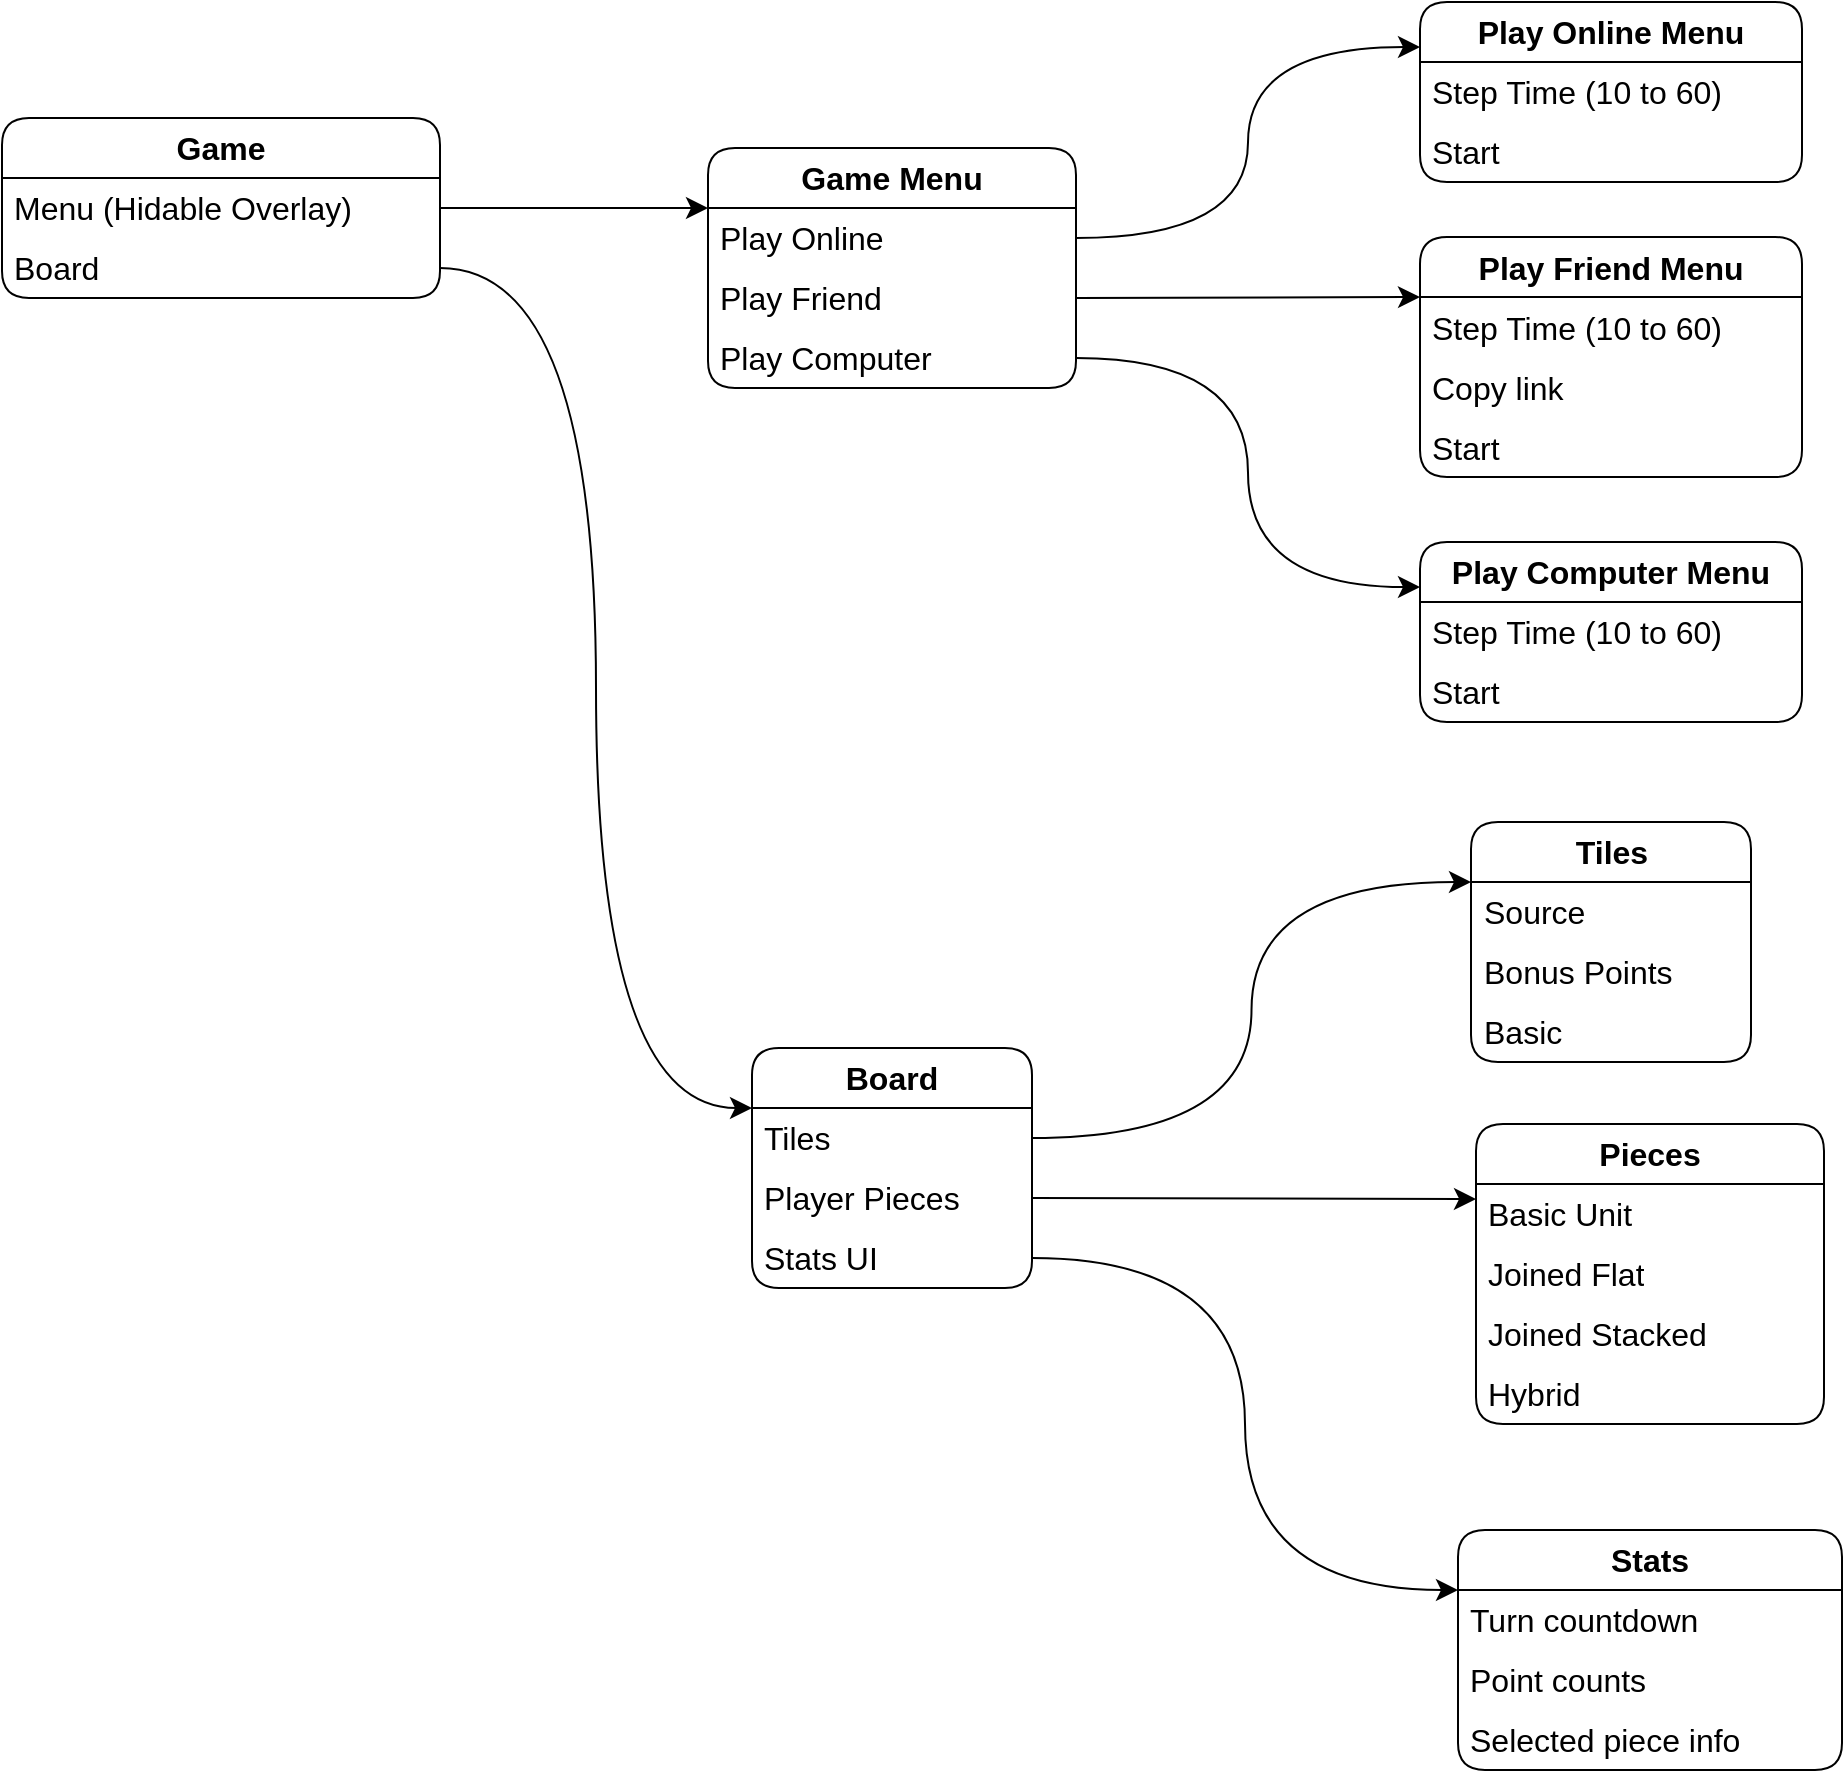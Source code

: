 <mxfile version="20.8.21" type="github">
  <diagram name="Page-1" id="gMtWRYQlRlTL0bvns1BH">
    <mxGraphModel dx="2205" dy="1313" grid="0" gridSize="10" guides="1" tooltips="1" connect="1" arrows="1" fold="1" page="0" pageScale="1" pageWidth="850" pageHeight="1100" math="0" shadow="0">
      <root>
        <mxCell id="0" />
        <mxCell id="1" parent="0" />
        <mxCell id="_YNfuxU4IEkd1xvs7Hf8-2" value="&lt;b&gt;Game Menu&lt;/b&gt;" style="swimlane;fontStyle=0;childLayout=stackLayout;horizontal=1;startSize=30;horizontalStack=0;resizeParent=1;resizeParentMax=0;resizeLast=0;collapsible=1;marginBottom=0;whiteSpace=wrap;html=1;fontSize=16;rounded=1;" parent="1" vertex="1">
          <mxGeometry x="-130" y="-28" width="184" height="120" as="geometry" />
        </mxCell>
        <mxCell id="_YNfuxU4IEkd1xvs7Hf8-3" value="Play Online" style="text;align=left;verticalAlign=middle;spacingLeft=4;spacingRight=4;overflow=hidden;points=[[0,0.5],[1,0.5]];portConstraint=eastwest;rotatable=0;whiteSpace=wrap;html=1;fontSize=16;rounded=1;" parent="_YNfuxU4IEkd1xvs7Hf8-2" vertex="1">
          <mxGeometry y="30" width="184" height="30" as="geometry" />
        </mxCell>
        <mxCell id="_YNfuxU4IEkd1xvs7Hf8-4" value="Play Friend" style="text;strokeColor=none;fillColor=none;align=left;verticalAlign=middle;spacingLeft=4;spacingRight=4;overflow=hidden;points=[[0,0.5],[1,0.5]];portConstraint=eastwest;rotatable=0;whiteSpace=wrap;html=1;fontSize=16;rounded=1;" parent="_YNfuxU4IEkd1xvs7Hf8-2" vertex="1">
          <mxGeometry y="60" width="184" height="30" as="geometry" />
        </mxCell>
        <mxCell id="_YNfuxU4IEkd1xvs7Hf8-5" value="Play Computer" style="text;strokeColor=none;fillColor=none;align=left;verticalAlign=middle;spacingLeft=4;spacingRight=4;overflow=hidden;points=[[0,0.5],[1,0.5]];portConstraint=eastwest;rotatable=0;whiteSpace=wrap;html=1;fontSize=16;rounded=1;" parent="_YNfuxU4IEkd1xvs7Hf8-2" vertex="1">
          <mxGeometry y="90" width="184" height="30" as="geometry" />
        </mxCell>
        <mxCell id="_YNfuxU4IEkd1xvs7Hf8-11" value="&lt;b&gt;Play Online Menu&lt;/b&gt;" style="swimlane;fontStyle=0;childLayout=stackLayout;horizontal=1;startSize=30;horizontalStack=0;resizeParent=1;resizeParentMax=0;resizeLast=0;collapsible=1;marginBottom=0;whiteSpace=wrap;html=1;rounded=1;fontSize=16;fillColor=default;" parent="1" vertex="1">
          <mxGeometry x="226" y="-101" width="191" height="90" as="geometry" />
        </mxCell>
        <mxCell id="_YNfuxU4IEkd1xvs7Hf8-12" value="Step Time (10 to 60)" style="text;strokeColor=none;fillColor=none;align=left;verticalAlign=middle;spacingLeft=4;spacingRight=4;overflow=hidden;points=[[0,0.5],[1,0.5]];portConstraint=eastwest;rotatable=0;whiteSpace=wrap;html=1;fontSize=16;" parent="_YNfuxU4IEkd1xvs7Hf8-11" vertex="1">
          <mxGeometry y="30" width="191" height="30" as="geometry" />
        </mxCell>
        <mxCell id="_YNfuxU4IEkd1xvs7Hf8-14" value="Start" style="text;strokeColor=none;fillColor=none;align=left;verticalAlign=middle;spacingLeft=4;spacingRight=4;overflow=hidden;points=[[0,0.5],[1,0.5]];portConstraint=eastwest;rotatable=0;whiteSpace=wrap;html=1;fontSize=16;" parent="_YNfuxU4IEkd1xvs7Hf8-11" vertex="1">
          <mxGeometry y="60" width="191" height="30" as="geometry" />
        </mxCell>
        <mxCell id="SxkbcdRvCs4SFIEAxmN_-2" style="edgeStyle=orthogonalEdgeStyle;curved=1;rounded=0;orthogonalLoop=1;jettySize=auto;html=1;exitX=1;exitY=0.5;exitDx=0;exitDy=0;entryX=0;entryY=0.25;entryDx=0;entryDy=0;fontSize=12;startSize=8;endSize=8;" parent="1" source="_YNfuxU4IEkd1xvs7Hf8-3" target="_YNfuxU4IEkd1xvs7Hf8-11" edge="1">
          <mxGeometry relative="1" as="geometry" />
        </mxCell>
        <mxCell id="SxkbcdRvCs4SFIEAxmN_-3" value="&lt;b&gt;Play Friend Menu&lt;/b&gt;" style="swimlane;fontStyle=0;childLayout=stackLayout;horizontal=1;startSize=30;horizontalStack=0;resizeParent=1;resizeParentMax=0;resizeLast=0;collapsible=1;marginBottom=0;whiteSpace=wrap;html=1;rounded=1;fontSize=16;fillColor=default;" parent="1" vertex="1">
          <mxGeometry x="226" y="16.5" width="191" height="120" as="geometry" />
        </mxCell>
        <mxCell id="SxkbcdRvCs4SFIEAxmN_-4" value="Step Time (10 to 60)" style="text;strokeColor=none;fillColor=none;align=left;verticalAlign=middle;spacingLeft=4;spacingRight=4;overflow=hidden;points=[[0,0.5],[1,0.5]];portConstraint=eastwest;rotatable=0;whiteSpace=wrap;html=1;fontSize=16;" parent="SxkbcdRvCs4SFIEAxmN_-3" vertex="1">
          <mxGeometry y="30" width="191" height="30" as="geometry" />
        </mxCell>
        <mxCell id="SxkbcdRvCs4SFIEAxmN_-5" value="Copy link" style="text;strokeColor=none;fillColor=none;align=left;verticalAlign=middle;spacingLeft=4;spacingRight=4;overflow=hidden;points=[[0,0.5],[1,0.5]];portConstraint=eastwest;rotatable=0;whiteSpace=wrap;html=1;fontSize=16;" parent="SxkbcdRvCs4SFIEAxmN_-3" vertex="1">
          <mxGeometry y="60" width="191" height="30" as="geometry" />
        </mxCell>
        <mxCell id="SxkbcdRvCs4SFIEAxmN_-9" value="Start" style="text;strokeColor=none;fillColor=none;align=left;verticalAlign=middle;spacingLeft=4;spacingRight=4;overflow=hidden;points=[[0,0.5],[1,0.5]];portConstraint=eastwest;rotatable=0;whiteSpace=wrap;html=1;fontSize=16;" parent="SxkbcdRvCs4SFIEAxmN_-3" vertex="1">
          <mxGeometry y="90" width="191" height="30" as="geometry" />
        </mxCell>
        <mxCell id="SxkbcdRvCs4SFIEAxmN_-6" value="&lt;b&gt;Play Computer Menu&lt;/b&gt;" style="swimlane;fontStyle=0;childLayout=stackLayout;horizontal=1;startSize=30;horizontalStack=0;resizeParent=1;resizeParentMax=0;resizeLast=0;collapsible=1;marginBottom=0;whiteSpace=wrap;html=1;rounded=1;fontSize=16;fillColor=default;" parent="1" vertex="1">
          <mxGeometry x="226" y="169" width="191" height="90" as="geometry" />
        </mxCell>
        <mxCell id="SxkbcdRvCs4SFIEAxmN_-7" value="Step Time (10 to 60)" style="text;strokeColor=none;fillColor=none;align=left;verticalAlign=middle;spacingLeft=4;spacingRight=4;overflow=hidden;points=[[0,0.5],[1,0.5]];portConstraint=eastwest;rotatable=0;whiteSpace=wrap;html=1;fontSize=16;" parent="SxkbcdRvCs4SFIEAxmN_-6" vertex="1">
          <mxGeometry y="30" width="191" height="30" as="geometry" />
        </mxCell>
        <mxCell id="SxkbcdRvCs4SFIEAxmN_-8" value="Start" style="text;strokeColor=none;fillColor=none;align=left;verticalAlign=middle;spacingLeft=4;spacingRight=4;overflow=hidden;points=[[0,0.5],[1,0.5]];portConstraint=eastwest;rotatable=0;whiteSpace=wrap;html=1;fontSize=16;" parent="SxkbcdRvCs4SFIEAxmN_-6" vertex="1">
          <mxGeometry y="60" width="191" height="30" as="geometry" />
        </mxCell>
        <mxCell id="SxkbcdRvCs4SFIEAxmN_-10" style="edgeStyle=orthogonalEdgeStyle;rounded=0;orthogonalLoop=1;jettySize=auto;html=1;exitX=1;exitY=0.5;exitDx=0;exitDy=0;entryX=0;entryY=0.25;entryDx=0;entryDy=0;fontSize=12;startSize=8;endSize=8;curved=1;" parent="1" source="_YNfuxU4IEkd1xvs7Hf8-4" target="SxkbcdRvCs4SFIEAxmN_-3" edge="1">
          <mxGeometry relative="1" as="geometry" />
        </mxCell>
        <mxCell id="SxkbcdRvCs4SFIEAxmN_-11" style="edgeStyle=orthogonalEdgeStyle;curved=1;rounded=0;orthogonalLoop=1;jettySize=auto;html=1;exitX=1;exitY=0.5;exitDx=0;exitDy=0;entryX=0;entryY=0.25;entryDx=0;entryDy=0;fontSize=12;startSize=8;endSize=8;" parent="1" source="_YNfuxU4IEkd1xvs7Hf8-5" target="SxkbcdRvCs4SFIEAxmN_-6" edge="1">
          <mxGeometry relative="1" as="geometry" />
        </mxCell>
        <mxCell id="SxkbcdRvCs4SFIEAxmN_-12" value="&lt;b&gt;Board&lt;/b&gt;" style="swimlane;fontStyle=0;childLayout=stackLayout;horizontal=1;startSize=30;horizontalStack=0;resizeParent=1;resizeParentMax=0;resizeLast=0;collapsible=1;marginBottom=0;whiteSpace=wrap;html=1;fontSize=16;rounded=1;" parent="1" vertex="1">
          <mxGeometry x="-108" y="422" width="140" height="120" as="geometry" />
        </mxCell>
        <mxCell id="SxkbcdRvCs4SFIEAxmN_-13" value="Tiles" style="text;strokeColor=none;fillColor=none;align=left;verticalAlign=middle;spacingLeft=4;spacingRight=4;overflow=hidden;points=[[0,0.5],[1,0.5]];portConstraint=eastwest;rotatable=0;whiteSpace=wrap;html=1;fontSize=16;" parent="SxkbcdRvCs4SFIEAxmN_-12" vertex="1">
          <mxGeometry y="30" width="140" height="30" as="geometry" />
        </mxCell>
        <mxCell id="SxkbcdRvCs4SFIEAxmN_-14" value="Player Pieces" style="text;strokeColor=none;fillColor=none;align=left;verticalAlign=middle;spacingLeft=4;spacingRight=4;overflow=hidden;points=[[0,0.5],[1,0.5]];portConstraint=eastwest;rotatable=0;whiteSpace=wrap;html=1;fontSize=16;" parent="SxkbcdRvCs4SFIEAxmN_-12" vertex="1">
          <mxGeometry y="60" width="140" height="30" as="geometry" />
        </mxCell>
        <mxCell id="SxkbcdRvCs4SFIEAxmN_-15" value="Stats UI" style="text;strokeColor=none;fillColor=none;align=left;verticalAlign=middle;spacingLeft=4;spacingRight=4;overflow=hidden;points=[[0,0.5],[1,0.5]];portConstraint=eastwest;rotatable=0;whiteSpace=wrap;html=1;fontSize=16;" parent="SxkbcdRvCs4SFIEAxmN_-12" vertex="1">
          <mxGeometry y="90" width="140" height="30" as="geometry" />
        </mxCell>
        <mxCell id="SxkbcdRvCs4SFIEAxmN_-16" value="&lt;b&gt;Game&lt;/b&gt;" style="swimlane;fontStyle=0;childLayout=stackLayout;horizontal=1;startSize=30;horizontalStack=0;resizeParent=1;resizeParentMax=0;resizeLast=0;collapsible=1;marginBottom=0;whiteSpace=wrap;html=1;fontSize=16;rounded=1;" parent="1" vertex="1">
          <mxGeometry x="-483" y="-43" width="219" height="90" as="geometry" />
        </mxCell>
        <mxCell id="SxkbcdRvCs4SFIEAxmN_-17" value="Menu (Hidable Overlay)" style="text;strokeColor=none;fillColor=none;align=left;verticalAlign=middle;spacingLeft=4;spacingRight=4;overflow=hidden;points=[[0,0.5],[1,0.5]];portConstraint=eastwest;rotatable=0;whiteSpace=wrap;html=1;fontSize=16;" parent="SxkbcdRvCs4SFIEAxmN_-16" vertex="1">
          <mxGeometry y="30" width="219" height="30" as="geometry" />
        </mxCell>
        <mxCell id="SxkbcdRvCs4SFIEAxmN_-18" value="Board" style="text;strokeColor=none;fillColor=none;align=left;verticalAlign=middle;spacingLeft=4;spacingRight=4;overflow=hidden;points=[[0,0.5],[1,0.5]];portConstraint=eastwest;rotatable=0;whiteSpace=wrap;html=1;fontSize=16;" parent="SxkbcdRvCs4SFIEAxmN_-16" vertex="1">
          <mxGeometry y="60" width="219" height="30" as="geometry" />
        </mxCell>
        <mxCell id="SxkbcdRvCs4SFIEAxmN_-20" style="edgeStyle=orthogonalEdgeStyle;curved=1;rounded=0;orthogonalLoop=1;jettySize=auto;html=1;exitX=1;exitY=0.5;exitDx=0;exitDy=0;entryX=0;entryY=0.25;entryDx=0;entryDy=0;fontSize=12;startSize=8;endSize=8;" parent="1" source="SxkbcdRvCs4SFIEAxmN_-17" target="_YNfuxU4IEkd1xvs7Hf8-2" edge="1">
          <mxGeometry relative="1" as="geometry" />
        </mxCell>
        <mxCell id="SxkbcdRvCs4SFIEAxmN_-21" style="edgeStyle=orthogonalEdgeStyle;curved=1;rounded=0;orthogonalLoop=1;jettySize=auto;html=1;exitX=1;exitY=0.5;exitDx=0;exitDy=0;entryX=0;entryY=0.25;entryDx=0;entryDy=0;fontSize=12;startSize=8;endSize=8;" parent="1" source="SxkbcdRvCs4SFIEAxmN_-18" target="SxkbcdRvCs4SFIEAxmN_-12" edge="1">
          <mxGeometry relative="1" as="geometry" />
        </mxCell>
        <mxCell id="SxkbcdRvCs4SFIEAxmN_-22" value="&lt;b&gt;Tiles&lt;/b&gt;" style="swimlane;fontStyle=0;childLayout=stackLayout;horizontal=1;startSize=30;horizontalStack=0;resizeParent=1;resizeParentMax=0;resizeLast=0;collapsible=1;marginBottom=0;whiteSpace=wrap;html=1;fontSize=16;rounded=1;" parent="1" vertex="1">
          <mxGeometry x="251.5" y="309" width="140" height="120" as="geometry" />
        </mxCell>
        <mxCell id="SxkbcdRvCs4SFIEAxmN_-23" value="Source" style="text;strokeColor=none;fillColor=none;align=left;verticalAlign=middle;spacingLeft=4;spacingRight=4;overflow=hidden;points=[[0,0.5],[1,0.5]];portConstraint=eastwest;rotatable=0;whiteSpace=wrap;html=1;fontSize=16;" parent="SxkbcdRvCs4SFIEAxmN_-22" vertex="1">
          <mxGeometry y="30" width="140" height="30" as="geometry" />
        </mxCell>
        <mxCell id="SxkbcdRvCs4SFIEAxmN_-24" value="Bonus Points" style="text;strokeColor=none;fillColor=none;align=left;verticalAlign=middle;spacingLeft=4;spacingRight=4;overflow=hidden;points=[[0,0.5],[1,0.5]];portConstraint=eastwest;rotatable=0;whiteSpace=wrap;html=1;fontSize=16;" parent="SxkbcdRvCs4SFIEAxmN_-22" vertex="1">
          <mxGeometry y="60" width="140" height="30" as="geometry" />
        </mxCell>
        <mxCell id="SxkbcdRvCs4SFIEAxmN_-25" value="Basic" style="text;strokeColor=none;fillColor=none;align=left;verticalAlign=middle;spacingLeft=4;spacingRight=4;overflow=hidden;points=[[0,0.5],[1,0.5]];portConstraint=eastwest;rotatable=0;whiteSpace=wrap;html=1;fontSize=16;" parent="SxkbcdRvCs4SFIEAxmN_-22" vertex="1">
          <mxGeometry y="90" width="140" height="30" as="geometry" />
        </mxCell>
        <mxCell id="SxkbcdRvCs4SFIEAxmN_-26" style="edgeStyle=orthogonalEdgeStyle;curved=1;rounded=0;orthogonalLoop=1;jettySize=auto;html=1;exitX=1;exitY=0.5;exitDx=0;exitDy=0;entryX=0;entryY=0.25;entryDx=0;entryDy=0;fontSize=12;startSize=8;endSize=8;" parent="1" source="SxkbcdRvCs4SFIEAxmN_-13" target="SxkbcdRvCs4SFIEAxmN_-22" edge="1">
          <mxGeometry relative="1" as="geometry" />
        </mxCell>
        <mxCell id="SxkbcdRvCs4SFIEAxmN_-27" value="&lt;b&gt;Pieces&lt;/b&gt;" style="swimlane;fontStyle=0;childLayout=stackLayout;horizontal=1;startSize=30;horizontalStack=0;resizeParent=1;resizeParentMax=0;resizeLast=0;collapsible=1;marginBottom=0;whiteSpace=wrap;html=1;fontSize=16;rounded=1;" parent="1" vertex="1">
          <mxGeometry x="254" y="460" width="174" height="150" as="geometry" />
        </mxCell>
        <mxCell id="SxkbcdRvCs4SFIEAxmN_-28" value="Basic Unit" style="text;strokeColor=none;fillColor=none;align=left;verticalAlign=middle;spacingLeft=4;spacingRight=4;overflow=hidden;points=[[0,0.5],[1,0.5]];portConstraint=eastwest;rotatable=0;whiteSpace=wrap;html=1;fontSize=16;" parent="SxkbcdRvCs4SFIEAxmN_-27" vertex="1">
          <mxGeometry y="30" width="174" height="30" as="geometry" />
        </mxCell>
        <mxCell id="SxkbcdRvCs4SFIEAxmN_-29" value="Joined Flat" style="text;strokeColor=none;fillColor=none;align=left;verticalAlign=middle;spacingLeft=4;spacingRight=4;overflow=hidden;points=[[0,0.5],[1,0.5]];portConstraint=eastwest;rotatable=0;whiteSpace=wrap;html=1;fontSize=16;" parent="SxkbcdRvCs4SFIEAxmN_-27" vertex="1">
          <mxGeometry y="60" width="174" height="30" as="geometry" />
        </mxCell>
        <mxCell id="SxkbcdRvCs4SFIEAxmN_-30" value="Joined Stacked" style="text;strokeColor=none;fillColor=none;align=left;verticalAlign=middle;spacingLeft=4;spacingRight=4;overflow=hidden;points=[[0,0.5],[1,0.5]];portConstraint=eastwest;rotatable=0;whiteSpace=wrap;html=1;fontSize=16;" parent="SxkbcdRvCs4SFIEAxmN_-27" vertex="1">
          <mxGeometry y="90" width="174" height="30" as="geometry" />
        </mxCell>
        <mxCell id="SxkbcdRvCs4SFIEAxmN_-32" value="Hybrid" style="text;strokeColor=none;fillColor=none;align=left;verticalAlign=middle;spacingLeft=4;spacingRight=4;overflow=hidden;points=[[0,0.5],[1,0.5]];portConstraint=eastwest;rotatable=0;whiteSpace=wrap;html=1;fontSize=16;" parent="SxkbcdRvCs4SFIEAxmN_-27" vertex="1">
          <mxGeometry y="120" width="174" height="30" as="geometry" />
        </mxCell>
        <mxCell id="SxkbcdRvCs4SFIEAxmN_-31" style="edgeStyle=orthogonalEdgeStyle;curved=1;rounded=0;orthogonalLoop=1;jettySize=auto;html=1;exitX=1;exitY=0.5;exitDx=0;exitDy=0;entryX=0;entryY=0.25;entryDx=0;entryDy=0;fontSize=12;startSize=8;endSize=8;" parent="1" source="SxkbcdRvCs4SFIEAxmN_-14" target="SxkbcdRvCs4SFIEAxmN_-27" edge="1">
          <mxGeometry relative="1" as="geometry" />
        </mxCell>
        <mxCell id="SxkbcdRvCs4SFIEAxmN_-33" value="&lt;b&gt;Stats&lt;/b&gt;" style="swimlane;fontStyle=0;childLayout=stackLayout;horizontal=1;startSize=30;horizontalStack=0;resizeParent=1;resizeParentMax=0;resizeLast=0;collapsible=1;marginBottom=0;whiteSpace=wrap;html=1;fontSize=16;rounded=1;" parent="1" vertex="1">
          <mxGeometry x="245" y="663" width="192" height="120" as="geometry" />
        </mxCell>
        <mxCell id="SxkbcdRvCs4SFIEAxmN_-34" value="Turn countdown" style="text;strokeColor=none;fillColor=none;align=left;verticalAlign=middle;spacingLeft=4;spacingRight=4;overflow=hidden;points=[[0,0.5],[1,0.5]];portConstraint=eastwest;rotatable=0;whiteSpace=wrap;html=1;fontSize=16;" parent="SxkbcdRvCs4SFIEAxmN_-33" vertex="1">
          <mxGeometry y="30" width="192" height="30" as="geometry" />
        </mxCell>
        <mxCell id="SxkbcdRvCs4SFIEAxmN_-35" value="Point counts" style="text;strokeColor=none;fillColor=none;align=left;verticalAlign=middle;spacingLeft=4;spacingRight=4;overflow=hidden;points=[[0,0.5],[1,0.5]];portConstraint=eastwest;rotatable=0;whiteSpace=wrap;html=1;fontSize=16;" parent="SxkbcdRvCs4SFIEAxmN_-33" vertex="1">
          <mxGeometry y="60" width="192" height="30" as="geometry" />
        </mxCell>
        <mxCell id="SxkbcdRvCs4SFIEAxmN_-36" value="Selected piece info" style="text;strokeColor=none;fillColor=none;align=left;verticalAlign=middle;spacingLeft=4;spacingRight=4;overflow=hidden;points=[[0,0.5],[1,0.5]];portConstraint=eastwest;rotatable=0;whiteSpace=wrap;html=1;fontSize=16;" parent="SxkbcdRvCs4SFIEAxmN_-33" vertex="1">
          <mxGeometry y="90" width="192" height="30" as="geometry" />
        </mxCell>
        <mxCell id="SxkbcdRvCs4SFIEAxmN_-37" style="edgeStyle=orthogonalEdgeStyle;curved=1;rounded=0;orthogonalLoop=1;jettySize=auto;html=1;exitX=1;exitY=0.5;exitDx=0;exitDy=0;entryX=0;entryY=0.25;entryDx=0;entryDy=0;fontSize=12;startSize=8;endSize=8;" parent="1" source="SxkbcdRvCs4SFIEAxmN_-15" target="SxkbcdRvCs4SFIEAxmN_-33" edge="1">
          <mxGeometry relative="1" as="geometry" />
        </mxCell>
      </root>
    </mxGraphModel>
  </diagram>
</mxfile>
